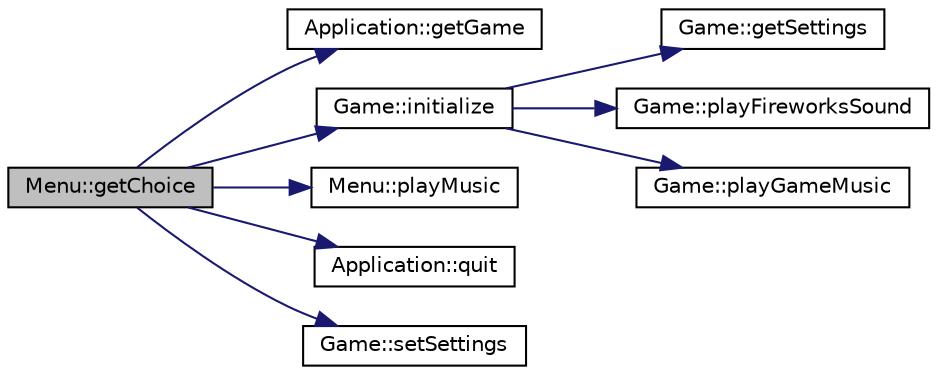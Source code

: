 digraph "Menu::getChoice"
{
 // LATEX_PDF_SIZE
  edge [fontname="Helvetica",fontsize="10",labelfontname="Helvetica",labelfontsize="10"];
  node [fontname="Helvetica",fontsize="10",shape=record];
  rankdir="LR";
  Node1 [label="Menu::getChoice",height=0.2,width=0.4,color="black", fillcolor="grey75", style="filled", fontcolor="black",tooltip="Obsługuje wybór elementu z menu."];
  Node1 -> Node2 [color="midnightblue",fontsize="10",style="solid",fontname="Helvetica"];
  Node2 [label="Application::getGame",height=0.2,width=0.4,color="black", fillcolor="white", style="filled",URL="$class_application.html#a8b8a3492c6b1ae1856ae43c5fc74839f",tooltip="Zwraca obiekt klasy Game."];
  Node1 -> Node3 [color="midnightblue",fontsize="10",style="solid",fontname="Helvetica"];
  Node3 [label="Game::initialize",height=0.2,width=0.4,color="black", fillcolor="white", style="filled",URL="$class_game.html#a231e4d66ba003e86510322376bbe68a0",tooltip="Initializuje poszczególne stany gry."];
  Node3 -> Node4 [color="midnightblue",fontsize="10",style="solid",fontname="Helvetica"];
  Node4 [label="Game::getSettings",height=0.2,width=0.4,color="black", fillcolor="white", style="filled",URL="$class_game.html#ac31b38e3a0af31a34e080fd188d1a383",tooltip="Sprawdza ustawienia gry."];
  Node3 -> Node5 [color="midnightblue",fontsize="10",style="solid",fontname="Helvetica"];
  Node5 [label="Game::playFireworksSound",height=0.2,width=0.4,color="black", fillcolor="white", style="filled",URL="$class_game.html#a7f09d6c393f121027903f2b1770b7b9a",tooltip="Włącza lub wyłącza dźwięk fajerwerków."];
  Node3 -> Node6 [color="midnightblue",fontsize="10",style="solid",fontname="Helvetica"];
  Node6 [label="Game::playGameMusic",height=0.2,width=0.4,color="black", fillcolor="white", style="filled",URL="$class_game.html#ad4ffde93c3e85050c1f24fa795079d1d",tooltip="Włącza lub wyłącza muzykę w grze."];
  Node1 -> Node7 [color="midnightblue",fontsize="10",style="solid",fontname="Helvetica"];
  Node7 [label="Menu::playMusic",height=0.2,width=0.4,color="black", fillcolor="white", style="filled",URL="$class_menu.html#a6a9eaef149651b5ff368bf7921cfaed6",tooltip="Włącza lub wyłącza muzykę w menu."];
  Node1 -> Node8 [color="midnightblue",fontsize="10",style="solid",fontname="Helvetica"];
  Node8 [label="Application::quit",height=0.2,width=0.4,color="black", fillcolor="white", style="filled",URL="$class_application.html#af77b716ee803aecb2ce1674695dc3986",tooltip="Zamyka okno aplikacji."];
  Node1 -> Node9 [color="midnightblue",fontsize="10",style="solid",fontname="Helvetica"];
  Node9 [label="Game::setSettings",height=0.2,width=0.4,color="black", fillcolor="white", style="filled",URL="$class_game.html#a1ba71137685bae92a25b86a7271380ef",tooltip="Zmienia ustawienia gry."];
}
